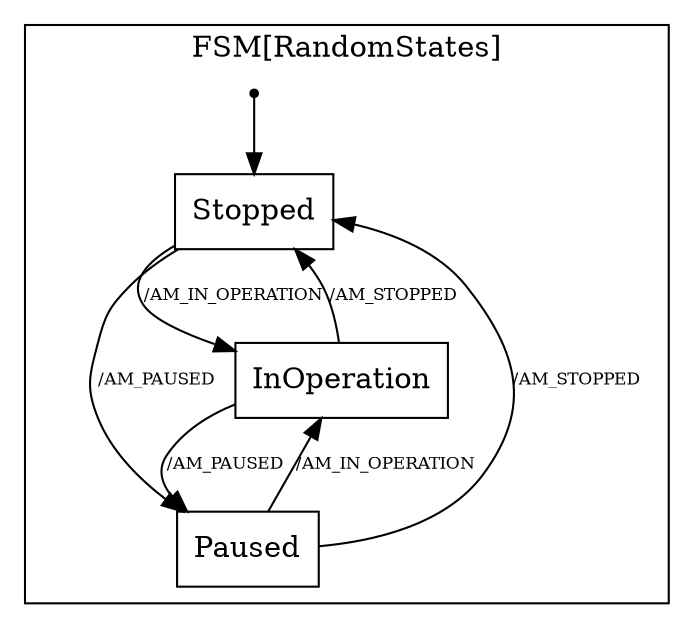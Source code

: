 digraph G {
compound=true;
node [shape=box];
subgraph cluster_22 {
URL="/AutoMowerSafeStates/Random/RandomStates";
label="FSM[RandomStates]";
"22start" [shape=point];
23 [URL="/AutoMowerSafeStates/Random/RandomStates/Stopped", label=Stopped];
24 [URL="/AutoMowerSafeStates/Random/RandomStates/InOperation", label=InOperation];
25 [URL="/AutoMowerSafeStates/Random/RandomStates/Paused", label=Paused];
}

"22start" -> 23  [fontsize=8];
23 -> 24  [fontsize=8, label="/AM_IN_OPERATION"];
23 -> 25  [fontsize=8, label="/AM_PAUSED"];
24 -> 23  [fontsize=8, label="/AM_STOPPED"];
24 -> 25  [fontsize=8, label="/AM_PAUSED"];
25 -> 23  [fontsize=8, label="/AM_STOPPED"];
25 -> 24  [fontsize=8, label="/AM_IN_OPERATION"];
}
